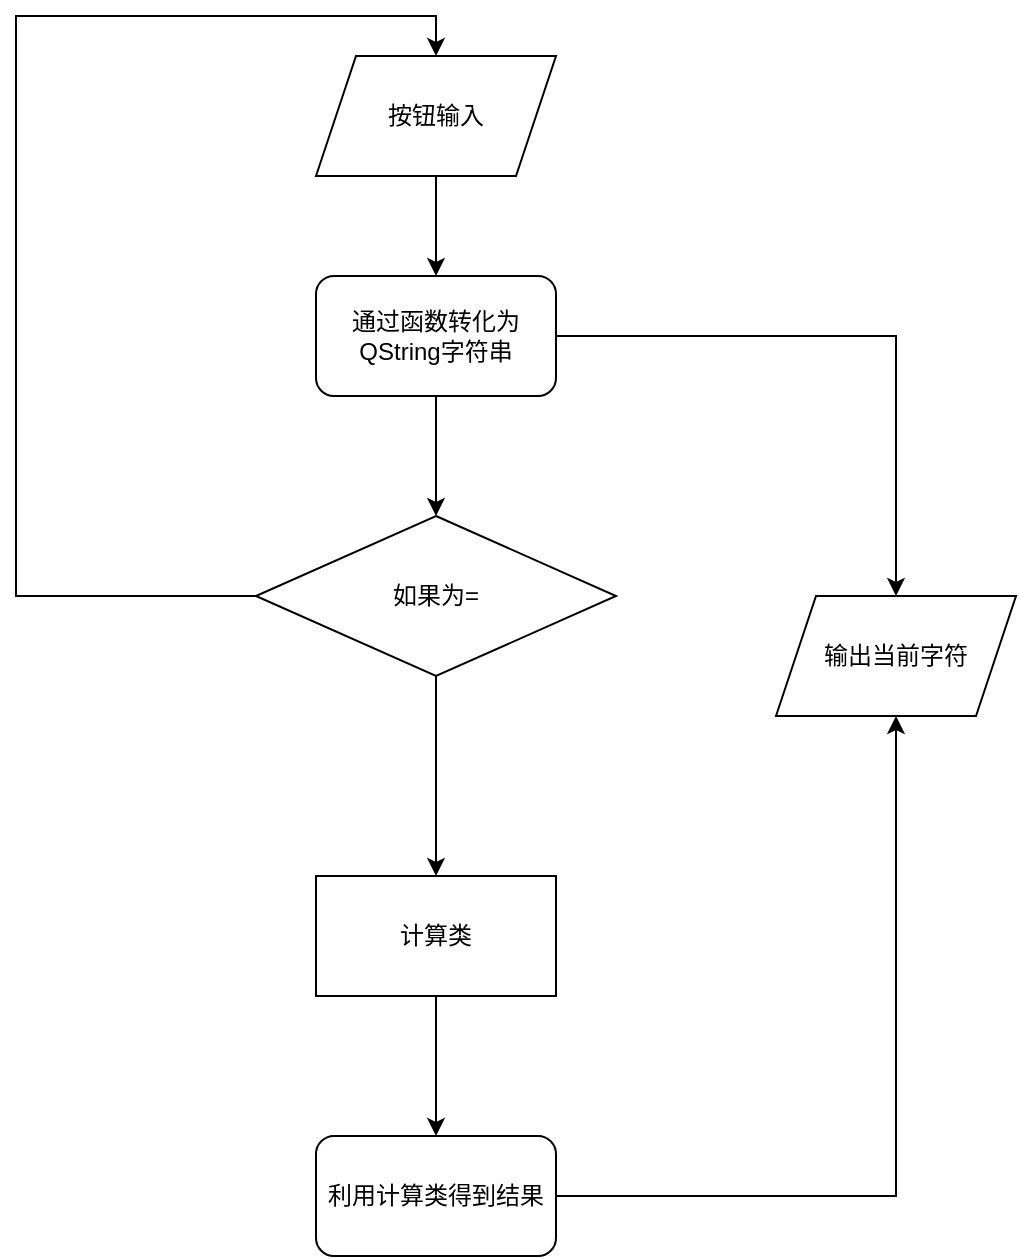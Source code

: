 <mxfile version="13.7.3" type="device"><diagram id="NNeOmOKOauONosoj7AY2" name="第 1 页"><mxGraphModel dx="905" dy="624" grid="1" gridSize="10" guides="1" tooltips="1" connect="1" arrows="1" fold="1" page="1" pageScale="1" pageWidth="827" pageHeight="1169" math="0" shadow="0"><root><mxCell id="0"/><mxCell id="1" parent="0"/><mxCell id="n8EQcUmWfgdn4Jylwnsl-19" style="edgeStyle=orthogonalEdgeStyle;rounded=0;orthogonalLoop=1;jettySize=auto;html=1;exitX=0.5;exitY=1;exitDx=0;exitDy=0;" edge="1" parent="1" source="n8EQcUmWfgdn4Jylwnsl-1" target="n8EQcUmWfgdn4Jylwnsl-12"><mxGeometry relative="1" as="geometry"/></mxCell><mxCell id="n8EQcUmWfgdn4Jylwnsl-1" value="计算类" style="rounded=0;whiteSpace=wrap;html=1;" vertex="1" parent="1"><mxGeometry x="370" y="480" width="120" height="60" as="geometry"/></mxCell><mxCell id="n8EQcUmWfgdn4Jylwnsl-4" style="edgeStyle=orthogonalEdgeStyle;rounded=0;orthogonalLoop=1;jettySize=auto;html=1;exitX=0.5;exitY=1;exitDx=0;exitDy=0;entryX=0.5;entryY=0;entryDx=0;entryDy=0;" edge="1" parent="1" source="n8EQcUmWfgdn4Jylwnsl-2" target="n8EQcUmWfgdn4Jylwnsl-3"><mxGeometry relative="1" as="geometry"/></mxCell><mxCell id="n8EQcUmWfgdn4Jylwnsl-2" value="按钮输入" style="shape=parallelogram;perimeter=parallelogramPerimeter;whiteSpace=wrap;html=1;fixedSize=1;" vertex="1" parent="1"><mxGeometry x="370" y="70" width="120" height="60" as="geometry"/></mxCell><mxCell id="n8EQcUmWfgdn4Jylwnsl-9" style="edgeStyle=orthogonalEdgeStyle;rounded=0;orthogonalLoop=1;jettySize=auto;html=1;entryX=0.5;entryY=0;entryDx=0;entryDy=0;" edge="1" parent="1" source="n8EQcUmWfgdn4Jylwnsl-3" target="n8EQcUmWfgdn4Jylwnsl-8"><mxGeometry relative="1" as="geometry"/></mxCell><mxCell id="n8EQcUmWfgdn4Jylwnsl-10" style="edgeStyle=orthogonalEdgeStyle;rounded=0;orthogonalLoop=1;jettySize=auto;html=1;exitX=0.5;exitY=1;exitDx=0;exitDy=0;" edge="1" parent="1" source="n8EQcUmWfgdn4Jylwnsl-3" target="n8EQcUmWfgdn4Jylwnsl-7"><mxGeometry relative="1" as="geometry"/></mxCell><mxCell id="n8EQcUmWfgdn4Jylwnsl-3" value="通过函数转化为QString字符串" style="rounded=1;whiteSpace=wrap;html=1;" vertex="1" parent="1"><mxGeometry x="370" y="180" width="120" height="60" as="geometry"/></mxCell><mxCell id="n8EQcUmWfgdn4Jylwnsl-16" style="edgeStyle=orthogonalEdgeStyle;rounded=0;orthogonalLoop=1;jettySize=auto;html=1;entryX=0.5;entryY=0;entryDx=0;entryDy=0;" edge="1" parent="1" source="n8EQcUmWfgdn4Jylwnsl-7" target="n8EQcUmWfgdn4Jylwnsl-2"><mxGeometry relative="1" as="geometry"><mxPoint x="250" y="20" as="targetPoint"/><Array as="points"><mxPoint x="220" y="340"/><mxPoint x="220" y="50"/><mxPoint x="430" y="50"/></Array></mxGeometry></mxCell><mxCell id="n8EQcUmWfgdn4Jylwnsl-17" style="edgeStyle=orthogonalEdgeStyle;rounded=0;orthogonalLoop=1;jettySize=auto;html=1;exitX=0.5;exitY=1;exitDx=0;exitDy=0;" edge="1" parent="1" source="n8EQcUmWfgdn4Jylwnsl-7" target="n8EQcUmWfgdn4Jylwnsl-1"><mxGeometry relative="1" as="geometry"/></mxCell><mxCell id="n8EQcUmWfgdn4Jylwnsl-7" value="如果为=" style="rhombus;whiteSpace=wrap;html=1;" vertex="1" parent="1"><mxGeometry x="340" y="300" width="180" height="80" as="geometry"/></mxCell><mxCell id="n8EQcUmWfgdn4Jylwnsl-8" value="输出当前字符" style="shape=parallelogram;perimeter=parallelogramPerimeter;whiteSpace=wrap;html=1;fixedSize=1;" vertex="1" parent="1"><mxGeometry x="600" y="340" width="120" height="60" as="geometry"/></mxCell><mxCell id="n8EQcUmWfgdn4Jylwnsl-13" style="edgeStyle=orthogonalEdgeStyle;rounded=0;orthogonalLoop=1;jettySize=auto;html=1;entryX=0.5;entryY=1;entryDx=0;entryDy=0;" edge="1" parent="1" source="n8EQcUmWfgdn4Jylwnsl-12" target="n8EQcUmWfgdn4Jylwnsl-8"><mxGeometry relative="1" as="geometry"/></mxCell><mxCell id="n8EQcUmWfgdn4Jylwnsl-12" value="利用计算类得到结果" style="rounded=1;whiteSpace=wrap;html=1;" vertex="1" parent="1"><mxGeometry x="370" y="610" width="120" height="60" as="geometry"/></mxCell></root></mxGraphModel></diagram></mxfile>